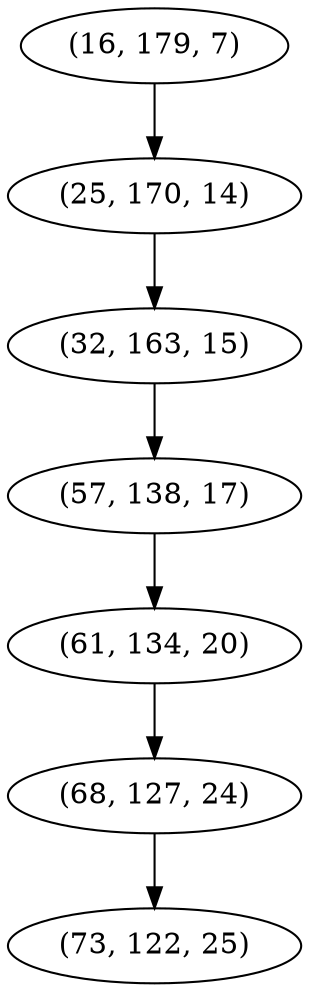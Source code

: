 digraph tree {
    "(16, 179, 7)";
    "(25, 170, 14)";
    "(32, 163, 15)";
    "(57, 138, 17)";
    "(61, 134, 20)";
    "(68, 127, 24)";
    "(73, 122, 25)";
    "(16, 179, 7)" -> "(25, 170, 14)";
    "(25, 170, 14)" -> "(32, 163, 15)";
    "(32, 163, 15)" -> "(57, 138, 17)";
    "(57, 138, 17)" -> "(61, 134, 20)";
    "(61, 134, 20)" -> "(68, 127, 24)";
    "(68, 127, 24)" -> "(73, 122, 25)";
}
